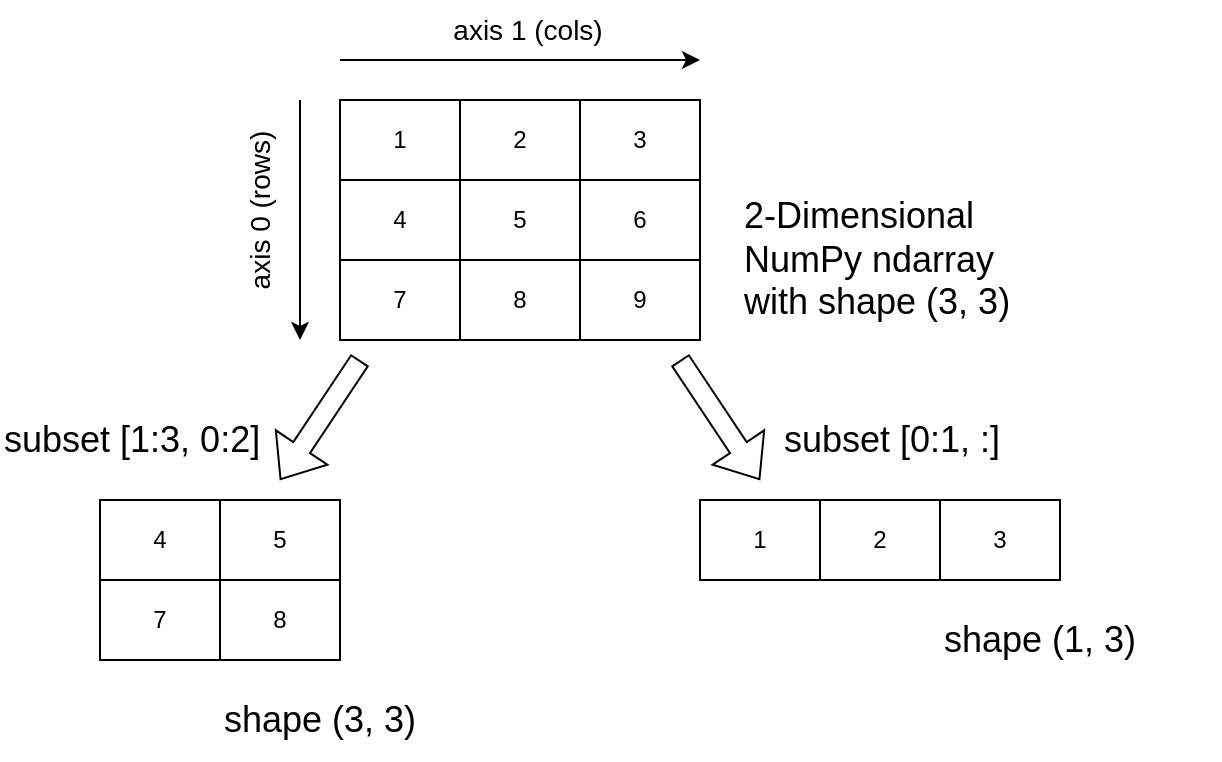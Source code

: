 <mxfile version="15.8.7" type="device"><diagram id="1PosJk12_ZHU6wgqOgSH" name="Page-1"><mxGraphModel dx="932" dy="584" grid="1" gridSize="10" guides="1" tooltips="1" connect="1" arrows="1" fold="1" page="1" pageScale="1" pageWidth="827" pageHeight="1169" math="0" shadow="0"><root><mxCell id="0"/><mxCell id="1" parent="0"/><mxCell id="Bgb6PoVqf6j7R_jK4_uQ-1" value="" style="shape=table;html=1;whiteSpace=wrap;startSize=0;container=1;collapsible=0;childLayout=tableLayout;" parent="1" vertex="1"><mxGeometry x="320" y="240" width="180" height="120" as="geometry"/></mxCell><mxCell id="Bgb6PoVqf6j7R_jK4_uQ-2" value="" style="shape=partialRectangle;html=1;whiteSpace=wrap;collapsible=0;dropTarget=0;pointerEvents=0;fillColor=none;top=0;left=0;bottom=0;right=0;points=[[0,0.5],[1,0.5]];portConstraint=eastwest;" parent="Bgb6PoVqf6j7R_jK4_uQ-1" vertex="1"><mxGeometry width="180" height="40" as="geometry"/></mxCell><mxCell id="Bgb6PoVqf6j7R_jK4_uQ-3" value="1" style="shape=partialRectangle;html=1;whiteSpace=wrap;connectable=0;fillColor=none;top=0;left=0;bottom=0;right=0;overflow=hidden;pointerEvents=1;" parent="Bgb6PoVqf6j7R_jK4_uQ-2" vertex="1"><mxGeometry width="60" height="40" as="geometry"><mxRectangle width="60" height="40" as="alternateBounds"/></mxGeometry></mxCell><mxCell id="Bgb6PoVqf6j7R_jK4_uQ-4" value="2" style="shape=partialRectangle;html=1;whiteSpace=wrap;connectable=0;fillColor=none;top=0;left=0;bottom=0;right=0;overflow=hidden;pointerEvents=1;" parent="Bgb6PoVqf6j7R_jK4_uQ-2" vertex="1"><mxGeometry x="60" width="60" height="40" as="geometry"><mxRectangle width="60" height="40" as="alternateBounds"/></mxGeometry></mxCell><mxCell id="Bgb6PoVqf6j7R_jK4_uQ-5" value="3" style="shape=partialRectangle;html=1;whiteSpace=wrap;connectable=0;fillColor=none;top=0;left=0;bottom=0;right=0;overflow=hidden;pointerEvents=1;" parent="Bgb6PoVqf6j7R_jK4_uQ-2" vertex="1"><mxGeometry x="120" width="60" height="40" as="geometry"><mxRectangle width="60" height="40" as="alternateBounds"/></mxGeometry></mxCell><mxCell id="Bgb6PoVqf6j7R_jK4_uQ-6" value="" style="shape=partialRectangle;html=1;whiteSpace=wrap;collapsible=0;dropTarget=0;pointerEvents=0;fillColor=none;top=0;left=0;bottom=0;right=0;points=[[0,0.5],[1,0.5]];portConstraint=eastwest;" parent="Bgb6PoVqf6j7R_jK4_uQ-1" vertex="1"><mxGeometry y="40" width="180" height="40" as="geometry"/></mxCell><mxCell id="Bgb6PoVqf6j7R_jK4_uQ-7" value="4" style="shape=partialRectangle;html=1;whiteSpace=wrap;connectable=0;fillColor=none;top=0;left=0;bottom=0;right=0;overflow=hidden;pointerEvents=1;" parent="Bgb6PoVqf6j7R_jK4_uQ-6" vertex="1"><mxGeometry width="60" height="40" as="geometry"><mxRectangle width="60" height="40" as="alternateBounds"/></mxGeometry></mxCell><mxCell id="Bgb6PoVqf6j7R_jK4_uQ-8" value="5" style="shape=partialRectangle;html=1;whiteSpace=wrap;connectable=0;fillColor=none;top=0;left=0;bottom=0;right=0;overflow=hidden;pointerEvents=1;" parent="Bgb6PoVqf6j7R_jK4_uQ-6" vertex="1"><mxGeometry x="60" width="60" height="40" as="geometry"><mxRectangle width="60" height="40" as="alternateBounds"/></mxGeometry></mxCell><mxCell id="Bgb6PoVqf6j7R_jK4_uQ-9" value="6" style="shape=partialRectangle;html=1;whiteSpace=wrap;connectable=0;fillColor=none;top=0;left=0;bottom=0;right=0;overflow=hidden;pointerEvents=1;" parent="Bgb6PoVqf6j7R_jK4_uQ-6" vertex="1"><mxGeometry x="120" width="60" height="40" as="geometry"><mxRectangle width="60" height="40" as="alternateBounds"/></mxGeometry></mxCell><mxCell id="Bgb6PoVqf6j7R_jK4_uQ-10" value="" style="shape=partialRectangle;html=1;whiteSpace=wrap;collapsible=0;dropTarget=0;pointerEvents=0;fillColor=none;top=0;left=0;bottom=0;right=0;points=[[0,0.5],[1,0.5]];portConstraint=eastwest;" parent="Bgb6PoVqf6j7R_jK4_uQ-1" vertex="1"><mxGeometry y="80" width="180" height="40" as="geometry"/></mxCell><mxCell id="Bgb6PoVqf6j7R_jK4_uQ-11" value="7" style="shape=partialRectangle;html=1;whiteSpace=wrap;connectable=0;fillColor=none;top=0;left=0;bottom=0;right=0;overflow=hidden;pointerEvents=1;" parent="Bgb6PoVqf6j7R_jK4_uQ-10" vertex="1"><mxGeometry width="60" height="40" as="geometry"><mxRectangle width="60" height="40" as="alternateBounds"/></mxGeometry></mxCell><mxCell id="Bgb6PoVqf6j7R_jK4_uQ-12" value="8" style="shape=partialRectangle;html=1;whiteSpace=wrap;connectable=0;fillColor=none;top=0;left=0;bottom=0;right=0;overflow=hidden;pointerEvents=1;" parent="Bgb6PoVqf6j7R_jK4_uQ-10" vertex="1"><mxGeometry x="60" width="60" height="40" as="geometry"><mxRectangle width="60" height="40" as="alternateBounds"/></mxGeometry></mxCell><mxCell id="Bgb6PoVqf6j7R_jK4_uQ-13" value="9" style="shape=partialRectangle;html=1;whiteSpace=wrap;connectable=0;fillColor=none;top=0;left=0;bottom=0;right=0;overflow=hidden;pointerEvents=1;" parent="Bgb6PoVqf6j7R_jK4_uQ-10" vertex="1"><mxGeometry x="120" width="60" height="40" as="geometry"><mxRectangle width="60" height="40" as="alternateBounds"/></mxGeometry></mxCell><mxCell id="Bgb6PoVqf6j7R_jK4_uQ-14" value="" style="endArrow=classic;html=1;rounded=0;" parent="1" edge="1"><mxGeometry width="50" height="50" relative="1" as="geometry"><mxPoint x="300" y="240" as="sourcePoint"/><mxPoint x="300" y="360" as="targetPoint"/></mxGeometry></mxCell><mxCell id="Bgb6PoVqf6j7R_jK4_uQ-15" value="" style="endArrow=classic;html=1;rounded=0;" parent="1" edge="1"><mxGeometry width="50" height="50" relative="1" as="geometry"><mxPoint x="320" y="220" as="sourcePoint"/><mxPoint x="500" y="220" as="targetPoint"/></mxGeometry></mxCell><mxCell id="Bgb6PoVqf6j7R_jK4_uQ-17" value="&lt;font style=&quot;font-size: 14px&quot;&gt;axis 0 (rows)&lt;/font&gt;" style="text;html=1;strokeColor=none;fillColor=none;align=center;verticalAlign=middle;whiteSpace=wrap;rounded=0;rotation=-90;" parent="1" vertex="1"><mxGeometry x="230" y="280" width="100" height="30" as="geometry"/></mxCell><mxCell id="Bgb6PoVqf6j7R_jK4_uQ-18" value="&lt;font style=&quot;font-size: 14px&quot;&gt;axis 1 (cols)&lt;/font&gt;" style="text;html=1;strokeColor=none;fillColor=none;align=center;verticalAlign=middle;whiteSpace=wrap;rounded=0;rotation=0;" parent="1" vertex="1"><mxGeometry x="374" y="190" width="80" height="30" as="geometry"/></mxCell><mxCell id="Bgb6PoVqf6j7R_jK4_uQ-19" value="&lt;font style=&quot;font-size: 18px&quot;&gt;2-Dimensional NumPy ndarray with shape (3, 3)&lt;/font&gt;" style="text;html=1;strokeColor=none;fillColor=none;align=left;verticalAlign=middle;whiteSpace=wrap;rounded=0;" parent="1" vertex="1"><mxGeometry x="520" y="280" width="140" height="80" as="geometry"/></mxCell><mxCell id="Bgb6PoVqf6j7R_jK4_uQ-20" value="" style="shape=table;html=1;whiteSpace=wrap;startSize=0;container=1;collapsible=0;childLayout=tableLayout;" parent="1" vertex="1"><mxGeometry x="200" y="440" width="120" height="80" as="geometry"/></mxCell><mxCell id="Bgb6PoVqf6j7R_jK4_uQ-25" value="" style="shape=partialRectangle;html=1;whiteSpace=wrap;collapsible=0;dropTarget=0;pointerEvents=0;fillColor=none;top=0;left=0;bottom=0;right=0;points=[[0,0.5],[1,0.5]];portConstraint=eastwest;" parent="Bgb6PoVqf6j7R_jK4_uQ-20" vertex="1"><mxGeometry width="120" height="40" as="geometry"/></mxCell><mxCell id="Bgb6PoVqf6j7R_jK4_uQ-26" value="4" style="shape=partialRectangle;html=1;whiteSpace=wrap;connectable=0;fillColor=none;top=0;left=0;bottom=0;right=0;overflow=hidden;pointerEvents=1;" parent="Bgb6PoVqf6j7R_jK4_uQ-25" vertex="1"><mxGeometry width="60" height="40" as="geometry"><mxRectangle width="60" height="40" as="alternateBounds"/></mxGeometry></mxCell><mxCell id="Bgb6PoVqf6j7R_jK4_uQ-27" value="5" style="shape=partialRectangle;html=1;whiteSpace=wrap;connectable=0;fillColor=none;top=0;left=0;bottom=0;right=0;overflow=hidden;pointerEvents=1;" parent="Bgb6PoVqf6j7R_jK4_uQ-25" vertex="1"><mxGeometry x="60" width="60" height="40" as="geometry"><mxRectangle width="60" height="40" as="alternateBounds"/></mxGeometry></mxCell><mxCell id="Bgb6PoVqf6j7R_jK4_uQ-29" value="" style="shape=partialRectangle;html=1;whiteSpace=wrap;collapsible=0;dropTarget=0;pointerEvents=0;fillColor=none;top=0;left=0;bottom=0;right=0;points=[[0,0.5],[1,0.5]];portConstraint=eastwest;" parent="Bgb6PoVqf6j7R_jK4_uQ-20" vertex="1"><mxGeometry y="40" width="120" height="40" as="geometry"/></mxCell><mxCell id="Bgb6PoVqf6j7R_jK4_uQ-30" value="7" style="shape=partialRectangle;html=1;whiteSpace=wrap;connectable=0;fillColor=none;top=0;left=0;bottom=0;right=0;overflow=hidden;pointerEvents=1;" parent="Bgb6PoVqf6j7R_jK4_uQ-29" vertex="1"><mxGeometry width="60" height="40" as="geometry"><mxRectangle width="60" height="40" as="alternateBounds"/></mxGeometry></mxCell><mxCell id="Bgb6PoVqf6j7R_jK4_uQ-31" value="8" style="shape=partialRectangle;html=1;whiteSpace=wrap;connectable=0;fillColor=none;top=0;left=0;bottom=0;right=0;overflow=hidden;pointerEvents=1;" parent="Bgb6PoVqf6j7R_jK4_uQ-29" vertex="1"><mxGeometry x="60" width="60" height="40" as="geometry"><mxRectangle width="60" height="40" as="alternateBounds"/></mxGeometry></mxCell><mxCell id="Bgb6PoVqf6j7R_jK4_uQ-33" value="&lt;font style=&quot;font-size: 18px&quot;&gt;subset [1:3, 0:2]&lt;/font&gt;" style="text;html=1;strokeColor=none;fillColor=none;align=left;verticalAlign=middle;whiteSpace=wrap;rounded=0;" parent="1" vertex="1"><mxGeometry x="150" y="370" width="140" height="80" as="geometry"/></mxCell><mxCell id="Bgb6PoVqf6j7R_jK4_uQ-34" value="" style="shape=flexArrow;endArrow=classic;html=1;rounded=0;fontSize=18;" parent="1" edge="1"><mxGeometry width="50" height="50" relative="1" as="geometry"><mxPoint x="330" y="370" as="sourcePoint"/><mxPoint x="290" y="430" as="targetPoint"/></mxGeometry></mxCell><mxCell id="Bgb6PoVqf6j7R_jK4_uQ-35" value="" style="shape=table;html=1;whiteSpace=wrap;startSize=0;container=1;collapsible=0;childLayout=tableLayout;" parent="1" vertex="1"><mxGeometry x="500" y="440" width="180" height="40" as="geometry"/></mxCell><mxCell id="Bgb6PoVqf6j7R_jK4_uQ-36" value="" style="shape=partialRectangle;html=1;whiteSpace=wrap;collapsible=0;dropTarget=0;pointerEvents=0;fillColor=none;top=0;left=0;bottom=0;right=0;points=[[0,0.5],[1,0.5]];portConstraint=eastwest;" parent="Bgb6PoVqf6j7R_jK4_uQ-35" vertex="1"><mxGeometry width="180" height="40" as="geometry"/></mxCell><mxCell id="Bgb6PoVqf6j7R_jK4_uQ-37" value="1" style="shape=partialRectangle;html=1;whiteSpace=wrap;connectable=0;fillColor=none;top=0;left=0;bottom=0;right=0;overflow=hidden;pointerEvents=1;" parent="Bgb6PoVqf6j7R_jK4_uQ-36" vertex="1"><mxGeometry width="60" height="40" as="geometry"><mxRectangle width="60" height="40" as="alternateBounds"/></mxGeometry></mxCell><mxCell id="Bgb6PoVqf6j7R_jK4_uQ-38" value="2" style="shape=partialRectangle;html=1;whiteSpace=wrap;connectable=0;fillColor=none;top=0;left=0;bottom=0;right=0;overflow=hidden;pointerEvents=1;" parent="Bgb6PoVqf6j7R_jK4_uQ-36" vertex="1"><mxGeometry x="60" width="60" height="40" as="geometry"><mxRectangle width="60" height="40" as="alternateBounds"/></mxGeometry></mxCell><mxCell id="Bgb6PoVqf6j7R_jK4_uQ-39" value="3" style="shape=partialRectangle;html=1;whiteSpace=wrap;connectable=0;fillColor=none;top=0;left=0;bottom=0;right=0;overflow=hidden;pointerEvents=1;" parent="Bgb6PoVqf6j7R_jK4_uQ-36" vertex="1"><mxGeometry x="120" width="60" height="40" as="geometry"><mxRectangle width="60" height="40" as="alternateBounds"/></mxGeometry></mxCell><mxCell id="Bgb6PoVqf6j7R_jK4_uQ-48" value="" style="shape=flexArrow;endArrow=classic;html=1;rounded=0;fontSize=18;" parent="1" edge="1"><mxGeometry width="50" height="50" relative="1" as="geometry"><mxPoint x="490" y="370" as="sourcePoint"/><mxPoint x="530" y="430" as="targetPoint"/></mxGeometry></mxCell><mxCell id="Bgb6PoVqf6j7R_jK4_uQ-49" value="&lt;font style=&quot;font-size: 18px&quot;&gt;subset [0:1, :]&lt;/font&gt;" style="text;html=1;strokeColor=none;fillColor=none;align=left;verticalAlign=middle;whiteSpace=wrap;rounded=0;" parent="1" vertex="1"><mxGeometry x="540" y="370" width="140" height="80" as="geometry"/></mxCell><mxCell id="Bgb6PoVqf6j7R_jK4_uQ-50" value="&lt;font style=&quot;font-size: 18px&quot;&gt;shape (1, 3)&lt;/font&gt;" style="text;html=1;strokeColor=none;fillColor=none;align=left;verticalAlign=middle;whiteSpace=wrap;rounded=0;" parent="1" vertex="1"><mxGeometry x="620" y="490" width="140" height="40" as="geometry"/></mxCell><mxCell id="Bgb6PoVqf6j7R_jK4_uQ-51" value="&lt;font style=&quot;font-size: 18px&quot;&gt;shape (3, 3)&lt;/font&gt;" style="text;html=1;strokeColor=none;fillColor=none;align=left;verticalAlign=middle;whiteSpace=wrap;rounded=0;" parent="1" vertex="1"><mxGeometry x="260" y="530" width="140" height="40" as="geometry"/></mxCell></root></mxGraphModel></diagram></mxfile>